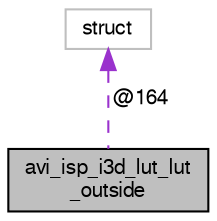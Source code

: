 digraph "avi_isp_i3d_lut_lut_outside"
{
  edge [fontname="FreeSans",fontsize="10",labelfontname="FreeSans",labelfontsize="10"];
  node [fontname="FreeSans",fontsize="10",shape=record];
  Node1 [label="avi_isp_i3d_lut_lut\l_outside",height=0.2,width=0.4,color="black", fillcolor="grey75", style="filled", fontcolor="black"];
  Node2 -> Node1 [dir="back",color="darkorchid3",fontsize="10",style="dashed",label=" @164" ,fontname="FreeSans"];
  Node2 [label="struct",height=0.2,width=0.4,color="grey75", fillcolor="white", style="filled"];
}
